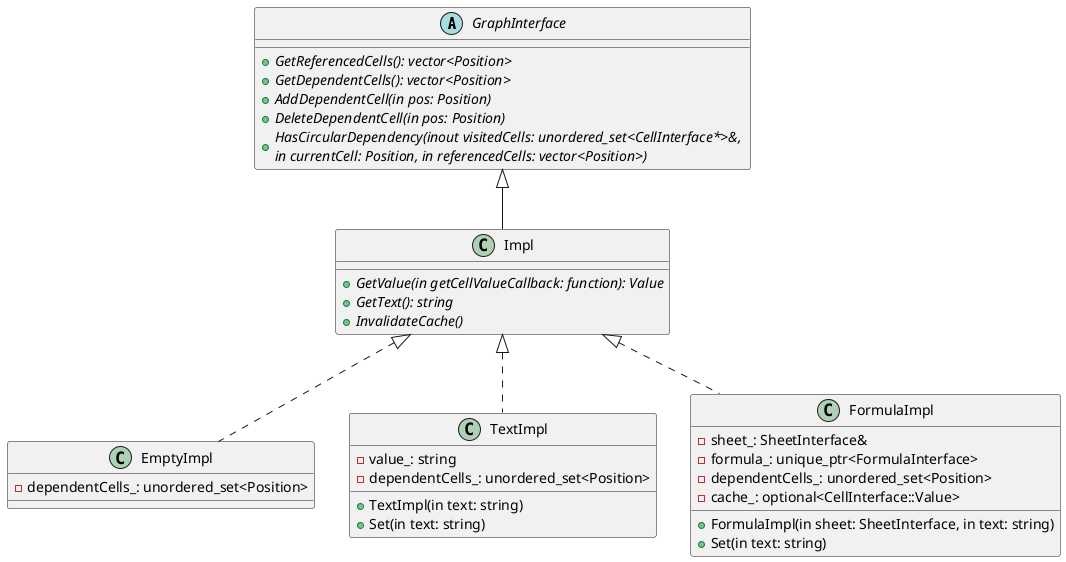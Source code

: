 
@startuml

abstract class GraphInterface {
    +{abstract} GetReferencedCells(): vector<Position>
    +{abstract} GetDependentCells(): vector<Position>
    +{abstract} AddDependentCell(in pos: Position)
    +{abstract} DeleteDependentCell(in pos: Position)
    +{abstract} HasCircularDependency(inout visitedCells: unordered_set<CellInterface*>&, \nin currentCell: Position, in referencedCells: vector<Position>)
}

abstract class Impl {
    +{abstract} GetValue(in getCellValueCallback: function): Value
    +{abstract} GetText(): string
    +{abstract} InvalidateCache()
}

class Impl extends GraphInterface

class EmptyImpl {
    -dependentCells_: unordered_set<Position>
}

class TextImpl {
    +TextImpl(in text: string)
    +Set(in text: string)
    -value_: string
    -dependentCells_: unordered_set<Position>
}

class FormulaImpl {
    +FormulaImpl(in sheet: SheetInterface, in text: string)
    +Set(in text: string)

    -sheet_: SheetInterface&
    -formula_: unique_ptr<FormulaInterface>
    -dependentCells_: unordered_set<Position>
    -cache_: optional<CellInterface::Value>
}

class EmptyImpl implements Impl
class TextImpl implements Impl
class FormulaImpl implements Impl

@enduml
